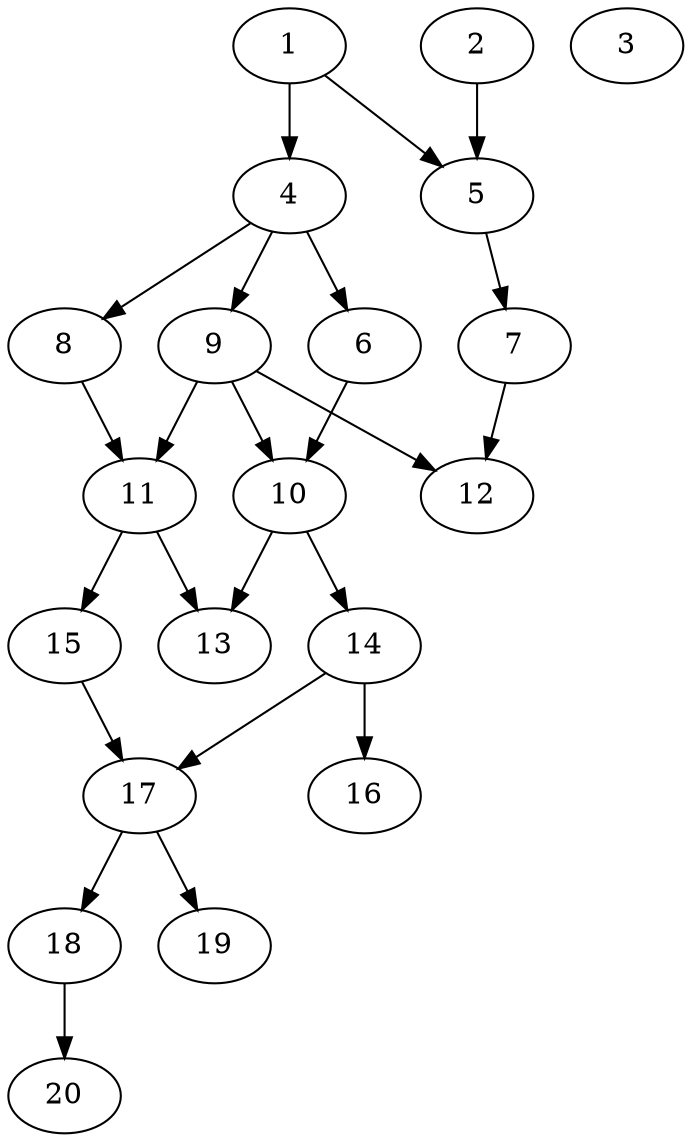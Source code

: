 // DAG automatically generated by daggen at Sat Jul 27 15:35:20 2019
// ./daggen --dot -n 20 --ccr 0.5 --fat 0.4 --regular 0.5 --density 0.5 --mindata 5242880 --maxdata 52428800 
digraph G {
  1 [size="77991936", alpha="0.19", expect_size="38995968"] 
  1 -> 4 [size ="38995968"]
  1 -> 5 [size ="38995968"]
  2 [size="38154240", alpha="0.15", expect_size="19077120"] 
  2 -> 5 [size ="19077120"]
  3 [size="31942656", alpha="0.01", expect_size="15971328"] 
  4 [size="82159616", alpha="0.05", expect_size="41079808"] 
  4 -> 6 [size ="41079808"]
  4 -> 8 [size ="41079808"]
  4 -> 9 [size ="41079808"]
  5 [size="66230272", alpha="0.15", expect_size="33115136"] 
  5 -> 7 [size ="33115136"]
  6 [size="27985920", alpha="0.09", expect_size="13992960"] 
  6 -> 10 [size ="13992960"]
  7 [size="37038080", alpha="0.14", expect_size="18519040"] 
  7 -> 12 [size ="18519040"]
  8 [size="88639488", alpha="0.05", expect_size="44319744"] 
  8 -> 11 [size ="44319744"]
  9 [size="40800256", alpha="0.00", expect_size="20400128"] 
  9 -> 10 [size ="20400128"]
  9 -> 11 [size ="20400128"]
  9 -> 12 [size ="20400128"]
  10 [size="104140800", alpha="0.04", expect_size="52070400"] 
  10 -> 13 [size ="52070400"]
  10 -> 14 [size ="52070400"]
  11 [size="74307584", alpha="0.02", expect_size="37153792"] 
  11 -> 13 [size ="37153792"]
  11 -> 15 [size ="37153792"]
  12 [size="67678208", alpha="0.19", expect_size="33839104"] 
  13 [size="42749952", alpha="0.03", expect_size="21374976"] 
  14 [size="47306752", alpha="0.19", expect_size="23653376"] 
  14 -> 16 [size ="23653376"]
  14 -> 17 [size ="23653376"]
  15 [size="70060032", alpha="0.05", expect_size="35030016"] 
  15 -> 17 [size ="35030016"]
  16 [size="46188544", alpha="0.02", expect_size="23094272"] 
  17 [size="89102336", alpha="0.12", expect_size="44551168"] 
  17 -> 18 [size ="44551168"]
  17 -> 19 [size ="44551168"]
  18 [size="59211776", alpha="0.16", expect_size="29605888"] 
  18 -> 20 [size ="29605888"]
  19 [size="83963904", alpha="0.00", expect_size="41981952"] 
  20 [size="85555200", alpha="0.14", expect_size="42777600"] 
}
